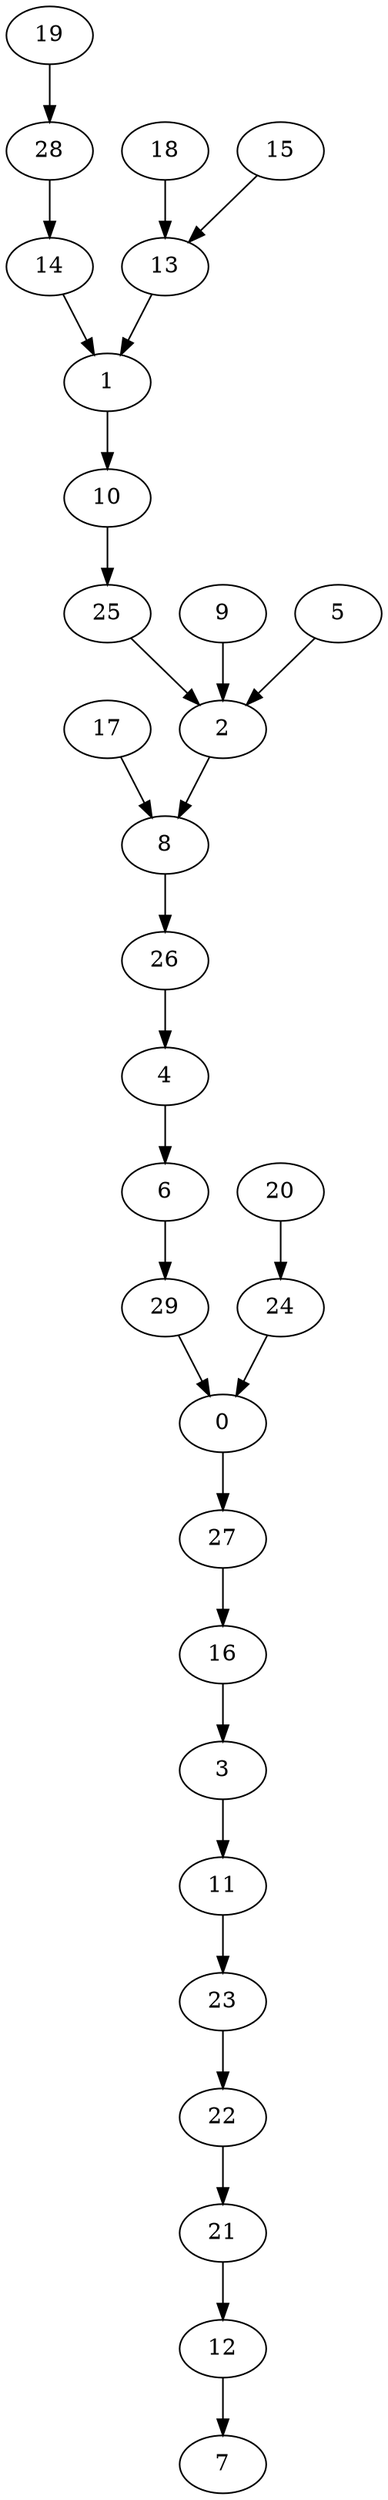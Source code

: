 digraph grafoDorogovtsevMendes_n_30_DFS_I_7 {
7;
12;
21;
22;
23;
11;
3;
16;
27;
0;
29;
6;
4;
26;
8;
17;
2;
25;
10;
1;
14;
28;
19;
13;
18;
15;
9;
5;
24;
20;
3 -> 11;
2 -> 8;
11 -> 23;
12 -> 7;
21 -> 12;
22 -> 21;
23 -> 22;
0 -> 27;
16 -> 3;
20 -> 24;
27 -> 16;
1 -> 10;
4 -> 6;
6 -> 29;
14 -> 1;
19 -> 28;
24 -> 0;
29 -> 0;
5 -> 2;
8 -> 26;
9 -> 2;
17 -> 8;
26 -> 4;
10 -> 25;
13 -> 1;
15 -> 13;
18 -> 13;
25 -> 2;
28 -> 14;
}